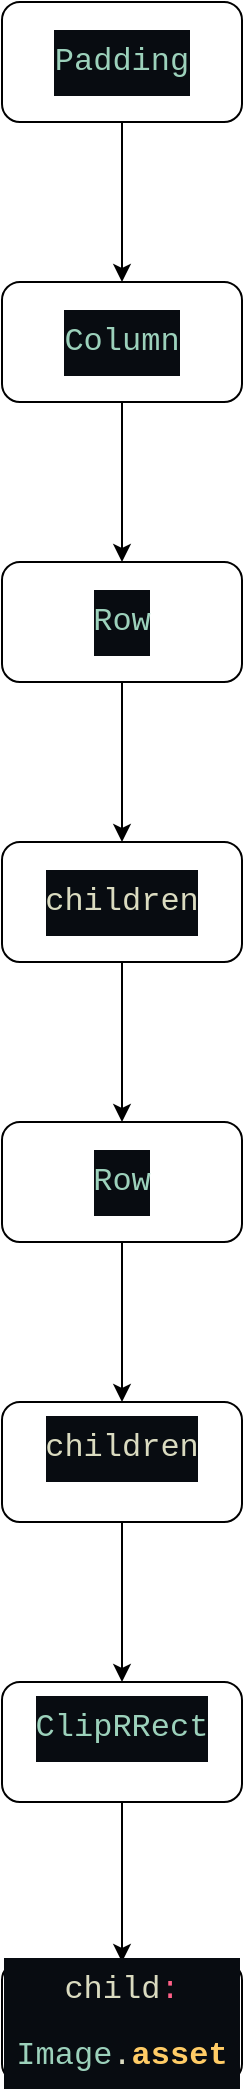 <mxfile>
    <diagram id="Fleo1w1l-GvroI_jPorE" name="Page-1">
        <mxGraphModel dx="966" dy="751" grid="1" gridSize="10" guides="1" tooltips="1" connect="1" arrows="1" fold="1" page="1" pageScale="1" pageWidth="850" pageHeight="1100" math="0" shadow="0">
            <root>
                <mxCell id="0"/>
                <mxCell id="1" parent="0"/>
                <mxCell id="4" value="" style="edgeStyle=none;html=1;" edge="1" parent="1" source="2" target="3">
                    <mxGeometry relative="1" as="geometry"/>
                </mxCell>
                <mxCell id="2" value="&lt;div style=&quot;color: rgb(218, 219, 192); background-color: rgb(8, 12, 17); font-family: Hack, Consolas, &amp;quot;Courier New&amp;quot;, monospace, Consolas, &amp;quot;Courier New&amp;quot;, monospace; font-size: 16px; line-height: 33px;&quot;&gt;&lt;div style=&quot;line-height: 33px;&quot;&gt;&lt;span style=&quot;color: #9cd1bb;&quot;&gt;Padding&lt;/span&gt;&lt;/div&gt;&lt;/div&gt;" style="rounded=1;whiteSpace=wrap;html=1;" vertex="1" parent="1">
                    <mxGeometry x="350" y="24" width="120" height="60" as="geometry"/>
                </mxCell>
                <mxCell id="6" value="" style="edgeStyle=none;html=1;" edge="1" parent="1" source="3" target="5">
                    <mxGeometry relative="1" as="geometry"/>
                </mxCell>
                <mxCell id="3" value="&lt;div style=&quot;color: rgb(218, 219, 192); background-color: rgb(8, 12, 17); font-family: Hack, Consolas, &amp;quot;Courier New&amp;quot;, monospace, Consolas, &amp;quot;Courier New&amp;quot;, monospace; font-size: 16px; line-height: 33px;&quot;&gt;&lt;span style=&quot;color: #9cd1bb;&quot;&gt;Column&lt;/span&gt;&lt;/div&gt;" style="whiteSpace=wrap;html=1;rounded=1;" vertex="1" parent="1">
                    <mxGeometry x="350" y="164" width="120" height="60" as="geometry"/>
                </mxCell>
                <mxCell id="8" value="" style="edgeStyle=none;html=1;" edge="1" parent="1" source="5" target="7">
                    <mxGeometry relative="1" as="geometry"/>
                </mxCell>
                <mxCell id="5" value="&lt;div style=&quot;color: rgb(218, 219, 192); background-color: rgb(8, 12, 17); font-family: Hack, Consolas, &amp;quot;Courier New&amp;quot;, monospace, Consolas, &amp;quot;Courier New&amp;quot;, monospace; font-size: 16px; line-height: 33px;&quot;&gt;&lt;span style=&quot;color: #9cd1bb;&quot;&gt;Row&lt;/span&gt;&lt;/div&gt;" style="whiteSpace=wrap;html=1;rounded=1;" vertex="1" parent="1">
                    <mxGeometry x="350" y="304" width="120" height="60" as="geometry"/>
                </mxCell>
                <mxCell id="10" value="" style="edgeStyle=none;html=1;" edge="1" parent="1" source="7" target="9">
                    <mxGeometry relative="1" as="geometry"/>
                </mxCell>
                <mxCell id="7" value="&lt;div style=&quot;color: rgb(218, 219, 192); background-color: rgb(8, 12, 17); font-family: Hack, Consolas, &amp;quot;Courier New&amp;quot;, monospace, Consolas, &amp;quot;Courier New&amp;quot;, monospace; font-size: 16px; line-height: 33px;&quot;&gt;children&lt;/div&gt;" style="whiteSpace=wrap;html=1;rounded=1;" vertex="1" parent="1">
                    <mxGeometry x="350" y="444" width="120" height="60" as="geometry"/>
                </mxCell>
                <mxCell id="12" value="" style="edgeStyle=none;html=1;" edge="1" parent="1" source="9" target="11">
                    <mxGeometry relative="1" as="geometry"/>
                </mxCell>
                <mxCell id="9" value="&lt;div style=&quot;color: rgb(218, 219, 192); background-color: rgb(8, 12, 17); font-family: Hack, Consolas, &amp;quot;Courier New&amp;quot;, monospace, Consolas, &amp;quot;Courier New&amp;quot;, monospace; font-size: 16px; line-height: 33px;&quot;&gt;&lt;span style=&quot;color: #9cd1bb;&quot;&gt;Row&lt;/span&gt;&lt;/div&gt;" style="whiteSpace=wrap;html=1;rounded=1;" vertex="1" parent="1">
                    <mxGeometry x="350" y="584" width="120" height="60" as="geometry"/>
                </mxCell>
                <mxCell id="14" value="" style="edgeStyle=none;html=1;" edge="1" parent="1" source="11" target="13">
                    <mxGeometry relative="1" as="geometry"/>
                </mxCell>
                <mxCell id="11" value="&#10;&lt;div style=&quot;color: rgb(218, 219, 192); background-color: rgb(8, 12, 17); font-family: Hack, Consolas, &amp;quot;Courier New&amp;quot;, monospace, Consolas, &amp;quot;Courier New&amp;quot;, monospace; font-weight: normal; font-size: 16px; line-height: 33px;&quot;&gt;&lt;div&gt;&lt;span style=&quot;color: #dadbc0;&quot;&gt;children&lt;/span&gt;&lt;/div&gt;&lt;/div&gt;&#10;&#10;" style="whiteSpace=wrap;html=1;rounded=1;" vertex="1" parent="1">
                    <mxGeometry x="350" y="724" width="120" height="60" as="geometry"/>
                </mxCell>
                <mxCell id="16" value="" style="edgeStyle=none;html=1;" edge="1" parent="1" source="13" target="15">
                    <mxGeometry relative="1" as="geometry"/>
                </mxCell>
                <mxCell id="13" value="&#10;&lt;div style=&quot;color: rgb(218, 219, 192); background-color: rgb(8, 12, 17); font-family: Hack, Consolas, &amp;quot;Courier New&amp;quot;, monospace, Consolas, &amp;quot;Courier New&amp;quot;, monospace; font-weight: normal; font-size: 16px; line-height: 33px;&quot;&gt;&lt;div&gt;&lt;span style=&quot;color: #9cd1bb;&quot;&gt;ClipRRect&lt;/span&gt;&lt;/div&gt;&lt;/div&gt;&#10;&#10;" style="whiteSpace=wrap;html=1;rounded=1;" vertex="1" parent="1">
                    <mxGeometry x="350" y="864" width="120" height="60" as="geometry"/>
                </mxCell>
                <mxCell id="15" value="&lt;div style=&quot;color: rgb(218, 219, 192); background-color: rgb(8, 12, 17); font-family: Hack, Consolas, &amp;quot;Courier New&amp;quot;, monospace, Consolas, &amp;quot;Courier New&amp;quot;, monospace; font-size: 16px; line-height: 33px;&quot;&gt;child&lt;span style=&quot;color: #ff6188;&quot;&gt;:&lt;/span&gt; &lt;span style=&quot;color: #9cd1bb;&quot;&gt;Image&lt;/span&gt;.&lt;span style=&quot;color: #ffcc66;font-weight: bold;&quot;&gt;asset&lt;/span&gt;&lt;/div&gt;" style="whiteSpace=wrap;html=1;rounded=1;" vertex="1" parent="1">
                    <mxGeometry x="350" y="1004" width="120" height="60" as="geometry"/>
                </mxCell>
            </root>
        </mxGraphModel>
    </diagram>
</mxfile>